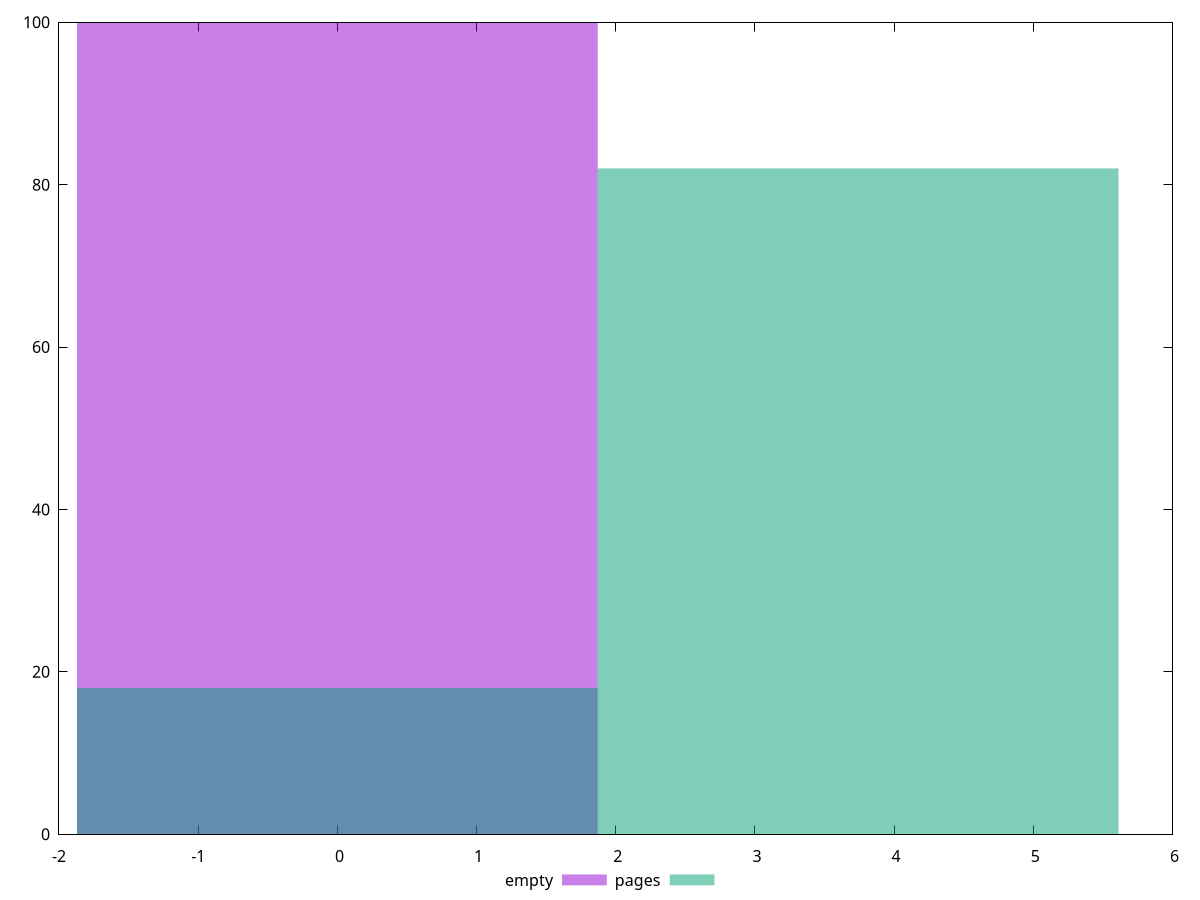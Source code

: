reset
set terminal svg size 640, 500 enhanced background rgb 'white'
set output "reprap/network-rtt/comparison/histogram/0_vs_1.svg"

$empty <<EOF
0 100
EOF

$pages <<EOF
3.7414656746760953 82
0 18
EOF

set key outside below
set boxwidth 3.7414656746760953
set yrange [0:100]
set style fill transparent solid 0.5 noborder

plot \
  $empty title "empty" with boxes, \
  $pages title "pages" with boxes, \


reset